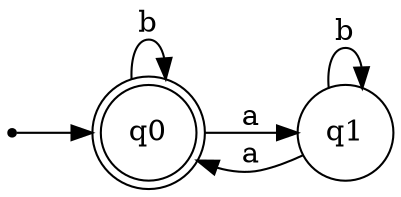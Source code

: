 digraph{
    rankdir = LR;
    node [shape=point]
    start
    node [shape=doublecircle]
    q0
    node [shape=circle]
    start -> q0
    q1 -> q0 [label="a"]
    q1 -> q1 [label="b"]
    q0 -> q1 [label="a"]
    q0 -> q0 [label="b"]
}